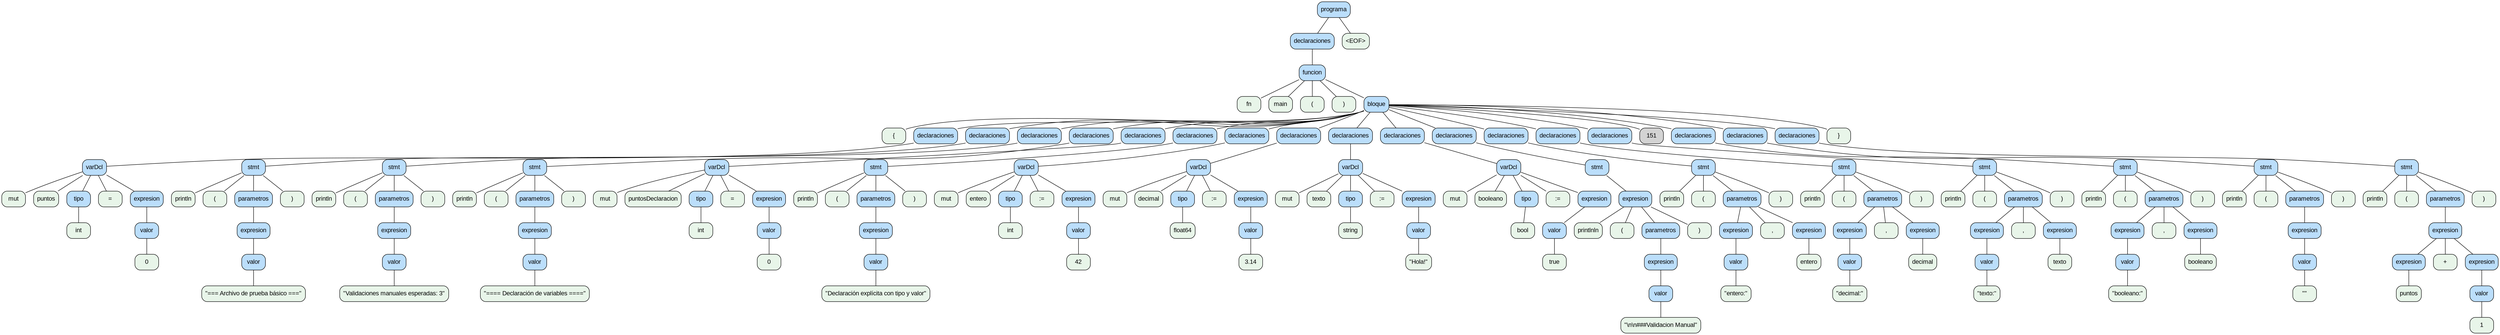 digraph G {
  node [shape=box, style="rounded,filled", fontname="Arial"];
  edge [arrowhead=none];
  0 [label="programa", fillcolor="#bbdefb"];
  1 [label="declaraciones", fillcolor="#bbdefb"];
  2 [label="funcion", fillcolor="#bbdefb"];
  3 [label="fn", fillcolor="#e8f5e9"];
  2 -> 3;
  4 [label="main", fillcolor="#e8f5e9"];
  2 -> 4;
  5 [label="(", fillcolor="#e8f5e9"];
  2 -> 5;
  6 [label=")", fillcolor="#e8f5e9"];
  2 -> 6;
  7 [label="bloque", fillcolor="#bbdefb"];
  8 [label="{", fillcolor="#e8f5e9"];
  7 -> 8;
  9 [label="declaraciones", fillcolor="#bbdefb"];
  10 [label="varDcl", fillcolor="#bbdefb"];
  11 [label="mut", fillcolor="#e8f5e9"];
  10 -> 11;
  12 [label="puntos", fillcolor="#e8f5e9"];
  10 -> 12;
  13 [label="tipo", fillcolor="#bbdefb"];
  14 [label="int", fillcolor="#e8f5e9"];
  13 -> 14;
  10 -> 13;
  15 [label="=", fillcolor="#e8f5e9"];
  10 -> 15;
  16 [label="expresion", fillcolor="#bbdefb"];
  17 [label="valor", fillcolor="#bbdefb"];
  18 [label="0", fillcolor="#e8f5e9"];
  17 -> 18;
  16 -> 17;
  10 -> 16;
  9 -> 10;
  7 -> 9;
  19 [label="declaraciones", fillcolor="#bbdefb"];
  20 [label="stmt", fillcolor="#bbdefb"];
  21 [label="println", fillcolor="#e8f5e9"];
  20 -> 21;
  22 [label="(", fillcolor="#e8f5e9"];
  20 -> 22;
  23 [label="parametros", fillcolor="#bbdefb"];
  24 [label="expresion", fillcolor="#bbdefb"];
  25 [label="valor", fillcolor="#bbdefb"];
  26 [label="\"=== Archivo de prueba básico ===\"", fillcolor="#e8f5e9"];
  25 -> 26;
  24 -> 25;
  23 -> 24;
  20 -> 23;
  27 [label=")", fillcolor="#e8f5e9"];
  20 -> 27;
  19 -> 20;
  7 -> 19;
  28 [label="declaraciones", fillcolor="#bbdefb"];
  29 [label="stmt", fillcolor="#bbdefb"];
  30 [label="println", fillcolor="#e8f5e9"];
  29 -> 30;
  31 [label="(", fillcolor="#e8f5e9"];
  29 -> 31;
  32 [label="parametros", fillcolor="#bbdefb"];
  33 [label="expresion", fillcolor="#bbdefb"];
  34 [label="valor", fillcolor="#bbdefb"];
  35 [label="\"Validaciones manuales esperadas: 3\"", fillcolor="#e8f5e9"];
  34 -> 35;
  33 -> 34;
  32 -> 33;
  29 -> 32;
  36 [label=")", fillcolor="#e8f5e9"];
  29 -> 36;
  28 -> 29;
  7 -> 28;
  37 [label="declaraciones", fillcolor="#bbdefb"];
  38 [label="stmt", fillcolor="#bbdefb"];
  39 [label="println", fillcolor="#e8f5e9"];
  38 -> 39;
  40 [label="(", fillcolor="#e8f5e9"];
  38 -> 40;
  41 [label="parametros", fillcolor="#bbdefb"];
  42 [label="expresion", fillcolor="#bbdefb"];
  43 [label="valor", fillcolor="#bbdefb"];
  44 [label="\"==== Declaración de variables ====\"", fillcolor="#e8f5e9"];
  43 -> 44;
  42 -> 43;
  41 -> 42;
  38 -> 41;
  45 [label=")", fillcolor="#e8f5e9"];
  38 -> 45;
  37 -> 38;
  7 -> 37;
  46 [label="declaraciones", fillcolor="#bbdefb"];
  47 [label="varDcl", fillcolor="#bbdefb"];
  48 [label="mut", fillcolor="#e8f5e9"];
  47 -> 48;
  49 [label="puntosDeclaracion", fillcolor="#e8f5e9"];
  47 -> 49;
  50 [label="tipo", fillcolor="#bbdefb"];
  51 [label="int", fillcolor="#e8f5e9"];
  50 -> 51;
  47 -> 50;
  52 [label="=", fillcolor="#e8f5e9"];
  47 -> 52;
  53 [label="expresion", fillcolor="#bbdefb"];
  54 [label="valor", fillcolor="#bbdefb"];
  55 [label="0", fillcolor="#e8f5e9"];
  54 -> 55;
  53 -> 54;
  47 -> 53;
  46 -> 47;
  7 -> 46;
  56 [label="declaraciones", fillcolor="#bbdefb"];
  57 [label="stmt", fillcolor="#bbdefb"];
  58 [label="println", fillcolor="#e8f5e9"];
  57 -> 58;
  59 [label="(", fillcolor="#e8f5e9"];
  57 -> 59;
  60 [label="parametros", fillcolor="#bbdefb"];
  61 [label="expresion", fillcolor="#bbdefb"];
  62 [label="valor", fillcolor="#bbdefb"];
  63 [label="\"Declaración explícita con tipo y valor\"", fillcolor="#e8f5e9"];
  62 -> 63;
  61 -> 62;
  60 -> 61;
  57 -> 60;
  64 [label=")", fillcolor="#e8f5e9"];
  57 -> 64;
  56 -> 57;
  7 -> 56;
  65 [label="declaraciones", fillcolor="#bbdefb"];
  66 [label="varDcl", fillcolor="#bbdefb"];
  67 [label="mut", fillcolor="#e8f5e9"];
  66 -> 67;
  68 [label="entero", fillcolor="#e8f5e9"];
  66 -> 68;
  69 [label="tipo", fillcolor="#bbdefb"];
  70 [label="int", fillcolor="#e8f5e9"];
  69 -> 70;
  66 -> 69;
  71 [label=":=", fillcolor="#e8f5e9"];
  66 -> 71;
  72 [label="expresion", fillcolor="#bbdefb"];
  73 [label="valor", fillcolor="#bbdefb"];
  74 [label="42", fillcolor="#e8f5e9"];
  73 -> 74;
  72 -> 73;
  66 -> 72;
  65 -> 66;
  7 -> 65;
  75 [label="declaraciones", fillcolor="#bbdefb"];
  76 [label="varDcl", fillcolor="#bbdefb"];
  77 [label="mut", fillcolor="#e8f5e9"];
  76 -> 77;
  78 [label="decimal", fillcolor="#e8f5e9"];
  76 -> 78;
  79 [label="tipo", fillcolor="#bbdefb"];
  80 [label="float64", fillcolor="#e8f5e9"];
  79 -> 80;
  76 -> 79;
  81 [label=":=", fillcolor="#e8f5e9"];
  76 -> 81;
  82 [label="expresion", fillcolor="#bbdefb"];
  83 [label="valor", fillcolor="#bbdefb"];
  84 [label="3.14", fillcolor="#e8f5e9"];
  83 -> 84;
  82 -> 83;
  76 -> 82;
  75 -> 76;
  7 -> 75;
  85 [label="declaraciones", fillcolor="#bbdefb"];
  86 [label="varDcl", fillcolor="#bbdefb"];
  87 [label="mut", fillcolor="#e8f5e9"];
  86 -> 87;
  88 [label="texto", fillcolor="#e8f5e9"];
  86 -> 88;
  89 [label="tipo", fillcolor="#bbdefb"];
  90 [label="string", fillcolor="#e8f5e9"];
  89 -> 90;
  86 -> 89;
  91 [label=":=", fillcolor="#e8f5e9"];
  86 -> 91;
  92 [label="expresion", fillcolor="#bbdefb"];
  93 [label="valor", fillcolor="#bbdefb"];
  94 [label="\"Hola!\"", fillcolor="#e8f5e9"];
  93 -> 94;
  92 -> 93;
  86 -> 92;
  85 -> 86;
  7 -> 85;
  95 [label="declaraciones", fillcolor="#bbdefb"];
  96 [label="varDcl", fillcolor="#bbdefb"];
  97 [label="mut", fillcolor="#e8f5e9"];
  96 -> 97;
  98 [label="booleano", fillcolor="#e8f5e9"];
  96 -> 98;
  99 [label="tipo", fillcolor="#bbdefb"];
  100 [label="bool", fillcolor="#e8f5e9"];
  99 -> 100;
  96 -> 99;
  101 [label=":=", fillcolor="#e8f5e9"];
  96 -> 101;
  102 [label="expresion", fillcolor="#bbdefb"];
  103 [label="valor", fillcolor="#bbdefb"];
  104 [label="true", fillcolor="#e8f5e9"];
  103 -> 104;
  102 -> 103;
  96 -> 102;
  95 -> 96;
  7 -> 95;
  105 [label="declaraciones", fillcolor="#bbdefb"];
  106 [label="stmt", fillcolor="#bbdefb"];
  107 [label="expresion", fillcolor="#bbdefb"];
  108 [label="printlnln", fillcolor="#e8f5e9"];
  107 -> 108;
  109 [label="(", fillcolor="#e8f5e9"];
  107 -> 109;
  110 [label="parametros", fillcolor="#bbdefb"];
  111 [label="expresion", fillcolor="#bbdefb"];
  112 [label="valor", fillcolor="#bbdefb"];
  113 [label="\"\\n\\n###Validacion Manual\"", fillcolor="#e8f5e9"];
  112 -> 113;
  111 -> 112;
  110 -> 111;
  107 -> 110;
  114 [label=")", fillcolor="#e8f5e9"];
  107 -> 114;
  106 -> 107;
  105 -> 106;
  7 -> 105;
  115 [label="declaraciones", fillcolor="#bbdefb"];
  116 [label="stmt", fillcolor="#bbdefb"];
  117 [label="println", fillcolor="#e8f5e9"];
  116 -> 117;
  118 [label="(", fillcolor="#e8f5e9"];
  116 -> 118;
  119 [label="parametros", fillcolor="#bbdefb"];
  120 [label="expresion", fillcolor="#bbdefb"];
  121 [label="valor", fillcolor="#bbdefb"];
  122 [label="\"entero:\"", fillcolor="#e8f5e9"];
  121 -> 122;
  120 -> 121;
  119 -> 120;
  123 [label=",", fillcolor="#e8f5e9"];
  119 -> 123;
  124 [label="expresion", fillcolor="#bbdefb"];
  125 [label="entero", fillcolor="#e8f5e9"];
  124 -> 125;
  119 -> 124;
  116 -> 119;
  126 [label=")", fillcolor="#e8f5e9"];
  116 -> 126;
  115 -> 116;
  7 -> 115;
  127 [label="declaraciones", fillcolor="#bbdefb"];
  128 [label="stmt", fillcolor="#bbdefb"];
  129 [label="println", fillcolor="#e8f5e9"];
  128 -> 129;
  130 [label="(", fillcolor="#e8f5e9"];
  128 -> 130;
  131 [label="parametros", fillcolor="#bbdefb"];
  132 [label="expresion", fillcolor="#bbdefb"];
  133 [label="valor", fillcolor="#bbdefb"];
  134 [label="\"decimal:\"", fillcolor="#e8f5e9"];
  133 -> 134;
  132 -> 133;
  131 -> 132;
  135 [label=",", fillcolor="#e8f5e9"];
  131 -> 135;
  136 [label="expresion", fillcolor="#bbdefb"];
  137 [label="decimal", fillcolor="#e8f5e9"];
  136 -> 137;
  131 -> 136;
  128 -> 131;
  138 [label=")", fillcolor="#e8f5e9"];
  128 -> 138;
  127 -> 128;
  7 -> 127;
  139 [label="declaraciones", fillcolor="#bbdefb"];
  140 [label="stmt", fillcolor="#bbdefb"];
  141 [label="println", fillcolor="#e8f5e9"];
  140 -> 141;
  142 [label="(", fillcolor="#e8f5e9"];
  140 -> 142;
  143 [label="parametros", fillcolor="#bbdefb"];
  144 [label="expresion", fillcolor="#bbdefb"];
  145 [label="valor", fillcolor="#bbdefb"];
  146 [label="\"texto:\"", fillcolor="#e8f5e9"];
  145 -> 146;
  144 -> 145;
  143 -> 144;
  147 [label=",", fillcolor="#e8f5e9"];
  143 -> 147;
  148 [label="expresion", fillcolor="#bbdefb"];
  149 [label="texto", fillcolor="#e8f5e9"];
  148 -> 149;
  143 -> 148;
  140 -> 143;
  150 [label=")", fillcolor="#e8f5e9"];
  140 -> 150;
  139 -> 140;
  7 -> 139;
  7 -> 151;
  152 [label="declaraciones", fillcolor="#bbdefb"];
  153 [label="stmt", fillcolor="#bbdefb"];
  154 [label="println", fillcolor="#e8f5e9"];
  153 -> 154;
  155 [label="(", fillcolor="#e8f5e9"];
  153 -> 155;
  156 [label="parametros", fillcolor="#bbdefb"];
  157 [label="expresion", fillcolor="#bbdefb"];
  158 [label="valor", fillcolor="#bbdefb"];
  159 [label="\"booleano:\"", fillcolor="#e8f5e9"];
  158 -> 159;
  157 -> 158;
  156 -> 157;
  160 [label=",", fillcolor="#e8f5e9"];
  156 -> 160;
  161 [label="expresion", fillcolor="#bbdefb"];
  162 [label="booleano", fillcolor="#e8f5e9"];
  161 -> 162;
  156 -> 161;
  153 -> 156;
  163 [label=")", fillcolor="#e8f5e9"];
  153 -> 163;
  152 -> 153;
  7 -> 152;
  164 [label="declaraciones", fillcolor="#bbdefb"];
  165 [label="stmt", fillcolor="#bbdefb"];
  166 [label="println", fillcolor="#e8f5e9"];
  165 -> 166;
  167 [label="(", fillcolor="#e8f5e9"];
  165 -> 167;
  168 [label="parametros", fillcolor="#bbdefb"];
  169 [label="expresion", fillcolor="#bbdefb"];
  170 [label="valor", fillcolor="#bbdefb"];
  171 [label="\"\"", fillcolor="#e8f5e9"];
  170 -> 171;
  169 -> 170;
  168 -> 169;
  165 -> 168;
  172 [label=")", fillcolor="#e8f5e9"];
  165 -> 172;
  164 -> 165;
  7 -> 164;
  173 [label="declaraciones", fillcolor="#bbdefb"];
  174 [label="stmt", fillcolor="#bbdefb"];
  175 [label="println", fillcolor="#e8f5e9"];
  174 -> 175;
  176 [label="(", fillcolor="#e8f5e9"];
  174 -> 176;
  177 [label="parametros", fillcolor="#bbdefb"];
  178 [label="expresion", fillcolor="#bbdefb"];
  179 [label="expresion", fillcolor="#bbdefb"];
  180 [label="puntos", fillcolor="#e8f5e9"];
  179 -> 180;
  178 -> 179;
  181 [label="+", fillcolor="#e8f5e9"];
  178 -> 181;
  182 [label="expresion", fillcolor="#bbdefb"];
  183 [label="valor", fillcolor="#bbdefb"];
  184 [label="1", fillcolor="#e8f5e9"];
  183 -> 184;
  182 -> 183;
  178 -> 182;
  177 -> 178;
  174 -> 177;
  185 [label=")", fillcolor="#e8f5e9"];
  174 -> 185;
  173 -> 174;
  7 -> 173;
  186 [label="}", fillcolor="#e8f5e9"];
  7 -> 186;
  2 -> 7;
  1 -> 2;
  0 -> 1;
  187 [label="<EOF>", fillcolor="#e8f5e9"];
  0 -> 187;
}